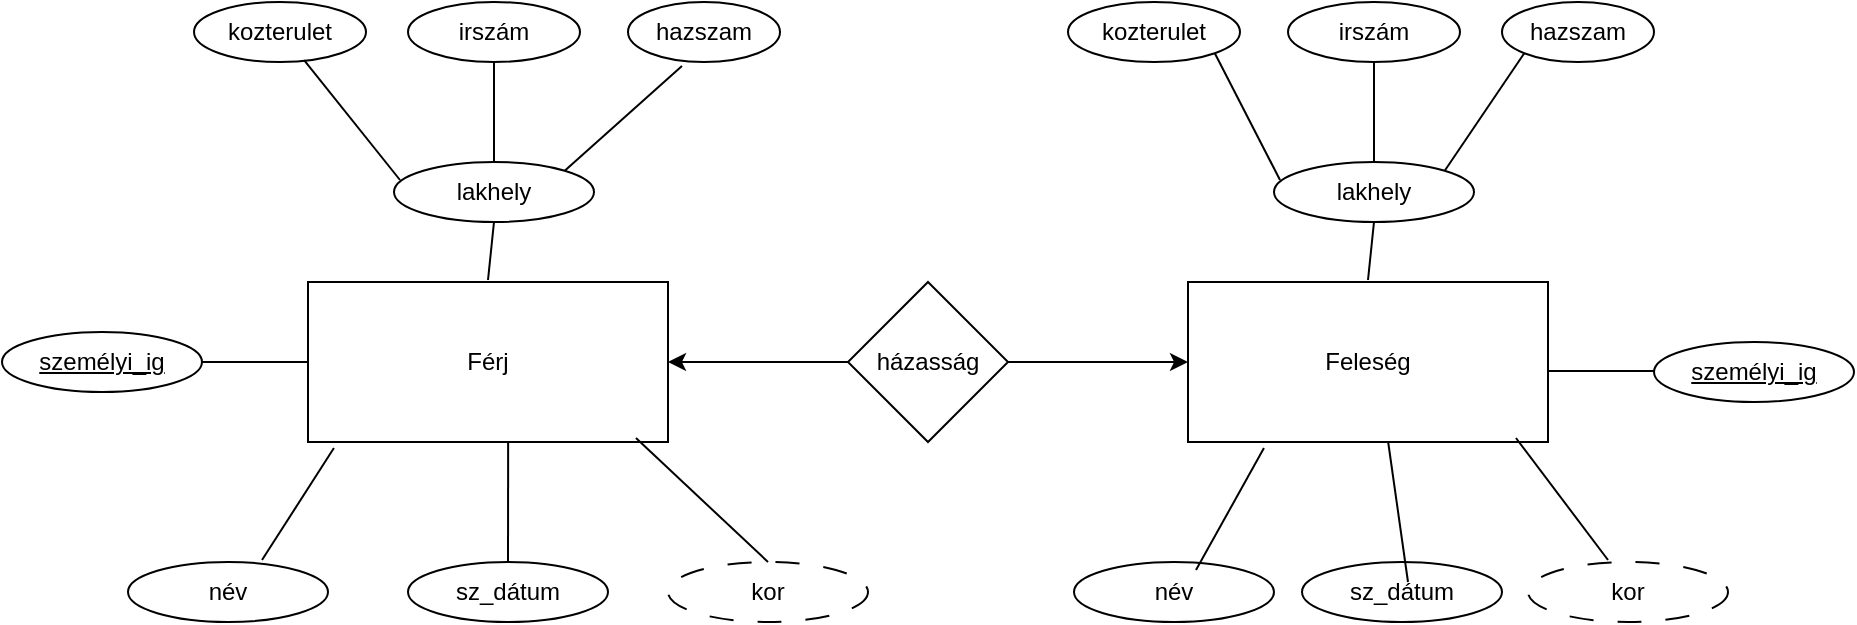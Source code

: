 <mxfile version="24.7.17">
  <diagram id="uWcY8DVV1-jxPrR0PqOW" name="1 oldal">
    <mxGraphModel dx="2501" dy="780" grid="1" gridSize="10" guides="1" tooltips="1" connect="1" arrows="1" fold="1" page="1" pageScale="1" pageWidth="827" pageHeight="1169" math="0" shadow="0">
      <root>
        <mxCell id="0" />
        <mxCell id="1" parent="0" />
        <mxCell id="vWZzBTeYcd54lfAUy1A8-1" value="Férj" style="rounded=0;whiteSpace=wrap;html=1;" vertex="1" parent="1">
          <mxGeometry x="90" y="330" width="180" height="80" as="geometry" />
        </mxCell>
        <mxCell id="vWZzBTeYcd54lfAUy1A8-2" value="házasság" style="rhombus;whiteSpace=wrap;html=1;" vertex="1" parent="1">
          <mxGeometry x="360" y="330" width="80" height="80" as="geometry" />
        </mxCell>
        <mxCell id="vWZzBTeYcd54lfAUy1A8-3" value="" style="endArrow=classic;html=1;rounded=0;entryX=0;entryY=0.5;entryDx=0;entryDy=0;" edge="1" parent="1">
          <mxGeometry width="50" height="50" relative="1" as="geometry">
            <mxPoint x="440" y="370" as="sourcePoint" />
            <mxPoint x="530" y="370" as="targetPoint" />
          </mxGeometry>
        </mxCell>
        <mxCell id="vWZzBTeYcd54lfAUy1A8-4" value="" style="endArrow=classic;html=1;rounded=0;entryX=1;entryY=0.5;entryDx=0;entryDy=0;exitX=0;exitY=0.5;exitDx=0;exitDy=0;" edge="1" parent="1" source="vWZzBTeYcd54lfAUy1A8-2" target="vWZzBTeYcd54lfAUy1A8-1">
          <mxGeometry width="50" height="50" relative="1" as="geometry">
            <mxPoint x="350" y="380" as="sourcePoint" />
            <mxPoint x="400" y="330" as="targetPoint" />
          </mxGeometry>
        </mxCell>
        <mxCell id="vWZzBTeYcd54lfAUy1A8-5" value="név" style="ellipse;whiteSpace=wrap;html=1;" vertex="1" parent="1">
          <mxGeometry y="470" width="100" height="30" as="geometry" />
        </mxCell>
        <mxCell id="vWZzBTeYcd54lfAUy1A8-6" value="sz_dátum" style="ellipse;whiteSpace=wrap;html=1;" vertex="1" parent="1">
          <mxGeometry x="140" y="470" width="100" height="30" as="geometry" />
        </mxCell>
        <mxCell id="vWZzBTeYcd54lfAUy1A8-7" value="kor" style="ellipse;whiteSpace=wrap;html=1;dashed=1;dashPattern=12 12;" vertex="1" parent="1">
          <mxGeometry x="270" y="470" width="100" height="30" as="geometry" />
        </mxCell>
        <mxCell id="vWZzBTeYcd54lfAUy1A8-8" value="&lt;u&gt;személyi_ig&lt;/u&gt;" style="ellipse;whiteSpace=wrap;html=1;" vertex="1" parent="1">
          <mxGeometry x="-63" y="355" width="100" height="30" as="geometry" />
        </mxCell>
        <mxCell id="vWZzBTeYcd54lfAUy1A8-9" value="lakhely" style="ellipse;whiteSpace=wrap;html=1;" vertex="1" parent="1">
          <mxGeometry x="133" y="270" width="100" height="30" as="geometry" />
        </mxCell>
        <mxCell id="vWZzBTeYcd54lfAUy1A8-10" value="irszám" style="ellipse;whiteSpace=wrap;html=1;" vertex="1" parent="1">
          <mxGeometry x="140" y="190" width="86" height="30" as="geometry" />
        </mxCell>
        <mxCell id="vWZzBTeYcd54lfAUy1A8-11" value="kozterulet" style="ellipse;whiteSpace=wrap;html=1;" vertex="1" parent="1">
          <mxGeometry x="33" y="190" width="86" height="30" as="geometry" />
        </mxCell>
        <mxCell id="vWZzBTeYcd54lfAUy1A8-12" value="hazszam" style="ellipse;whiteSpace=wrap;html=1;" vertex="1" parent="1">
          <mxGeometry x="250" y="190" width="76" height="30" as="geometry" />
        </mxCell>
        <mxCell id="vWZzBTeYcd54lfAUy1A8-15" value="" style="endArrow=none;html=1;rounded=0;entryX=0.556;entryY=1;entryDx=0;entryDy=0;entryPerimeter=0;exitX=0.5;exitY=0;exitDx=0;exitDy=0;" edge="1" parent="1" target="vWZzBTeYcd54lfAUy1A8-1" source="vWZzBTeYcd54lfAUy1A8-6">
          <mxGeometry width="50" height="50" relative="1" as="geometry">
            <mxPoint x="200" y="480" as="sourcePoint" />
            <mxPoint x="250" y="430" as="targetPoint" />
          </mxGeometry>
        </mxCell>
        <mxCell id="vWZzBTeYcd54lfAUy1A8-16" value="" style="endArrow=none;html=1;rounded=0;entryX=0.911;entryY=0.975;entryDx=0;entryDy=0;entryPerimeter=0;exitX=0.5;exitY=0;exitDx=0;exitDy=0;" edge="1" parent="1" target="vWZzBTeYcd54lfAUy1A8-1" source="vWZzBTeYcd54lfAUy1A8-7">
          <mxGeometry width="50" height="50" relative="1" as="geometry">
            <mxPoint x="320" y="450" as="sourcePoint" />
            <mxPoint x="370" y="400" as="targetPoint" />
          </mxGeometry>
        </mxCell>
        <mxCell id="vWZzBTeYcd54lfAUy1A8-17" value="" style="endArrow=none;html=1;rounded=0;entryX=0.5;entryY=1;entryDx=0;entryDy=0;" edge="1" parent="1" target="vWZzBTeYcd54lfAUy1A8-9">
          <mxGeometry width="50" height="50" relative="1" as="geometry">
            <mxPoint x="180" y="329" as="sourcePoint" />
            <mxPoint x="230" y="280" as="targetPoint" />
          </mxGeometry>
        </mxCell>
        <mxCell id="vWZzBTeYcd54lfAUy1A8-18" value="" style="endArrow=none;html=1;rounded=0;entryX=0.03;entryY=0.3;entryDx=0;entryDy=0;entryPerimeter=0;exitX=0.64;exitY=0.967;exitDx=0;exitDy=0;exitPerimeter=0;" edge="1" parent="1" target="vWZzBTeYcd54lfAUy1A8-9" source="vWZzBTeYcd54lfAUy1A8-11">
          <mxGeometry width="50" height="50" relative="1" as="geometry">
            <mxPoint x="100" y="250" as="sourcePoint" />
            <mxPoint x="150" y="200" as="targetPoint" />
          </mxGeometry>
        </mxCell>
        <mxCell id="vWZzBTeYcd54lfAUy1A8-19" value="" style="endArrow=none;html=1;rounded=0;exitX=0.5;exitY=0;exitDx=0;exitDy=0;entryX=0.5;entryY=1;entryDx=0;entryDy=0;" edge="1" parent="1" source="vWZzBTeYcd54lfAUy1A8-9" target="vWZzBTeYcd54lfAUy1A8-10">
          <mxGeometry width="50" height="50" relative="1" as="geometry">
            <mxPoint x="140" y="270" as="sourcePoint" />
            <mxPoint x="190" y="220" as="targetPoint" />
          </mxGeometry>
        </mxCell>
        <mxCell id="vWZzBTeYcd54lfAUy1A8-20" value="" style="endArrow=none;html=1;rounded=0;exitX=1;exitY=0;exitDx=0;exitDy=0;entryX=0.355;entryY=1.067;entryDx=0;entryDy=0;entryPerimeter=0;" edge="1" parent="1" source="vWZzBTeYcd54lfAUy1A8-9" target="vWZzBTeYcd54lfAUy1A8-12">
          <mxGeometry width="50" height="50" relative="1" as="geometry">
            <mxPoint x="230" y="290" as="sourcePoint" />
            <mxPoint x="280" y="240" as="targetPoint" />
          </mxGeometry>
        </mxCell>
        <mxCell id="vWZzBTeYcd54lfAUy1A8-21" value="Feleség" style="rounded=0;whiteSpace=wrap;html=1;" vertex="1" parent="1">
          <mxGeometry x="530" y="330" width="180" height="80" as="geometry" />
        </mxCell>
        <mxCell id="vWZzBTeYcd54lfAUy1A8-22" value="név" style="ellipse;whiteSpace=wrap;html=1;" vertex="1" parent="1">
          <mxGeometry x="473" y="470" width="100" height="30" as="geometry" />
        </mxCell>
        <mxCell id="vWZzBTeYcd54lfAUy1A8-23" value="sz_dátum" style="ellipse;whiteSpace=wrap;html=1;" vertex="1" parent="1">
          <mxGeometry x="587" y="470" width="100" height="30" as="geometry" />
        </mxCell>
        <mxCell id="vWZzBTeYcd54lfAUy1A8-24" value="kor" style="ellipse;whiteSpace=wrap;html=1;dashed=1;dashPattern=12 12;" vertex="1" parent="1">
          <mxGeometry x="700" y="470" width="100" height="30" as="geometry" />
        </mxCell>
        <mxCell id="vWZzBTeYcd54lfAUy1A8-25" value="&lt;u&gt;személyi_ig&lt;/u&gt;" style="ellipse;whiteSpace=wrap;html=1;" vertex="1" parent="1">
          <mxGeometry x="763" y="360" width="100" height="30" as="geometry" />
        </mxCell>
        <mxCell id="vWZzBTeYcd54lfAUy1A8-26" value="lakhely" style="ellipse;whiteSpace=wrap;html=1;" vertex="1" parent="1">
          <mxGeometry x="573" y="270" width="100" height="30" as="geometry" />
        </mxCell>
        <mxCell id="vWZzBTeYcd54lfAUy1A8-27" value="irszám" style="ellipse;whiteSpace=wrap;html=1;" vertex="1" parent="1">
          <mxGeometry x="580" y="190" width="86" height="30" as="geometry" />
        </mxCell>
        <mxCell id="vWZzBTeYcd54lfAUy1A8-28" value="kozterulet" style="ellipse;whiteSpace=wrap;html=1;" vertex="1" parent="1">
          <mxGeometry x="470" y="190" width="86" height="30" as="geometry" />
        </mxCell>
        <mxCell id="vWZzBTeYcd54lfAUy1A8-29" value="hazszam" style="ellipse;whiteSpace=wrap;html=1;" vertex="1" parent="1">
          <mxGeometry x="687" y="190" width="76" height="30" as="geometry" />
        </mxCell>
        <mxCell id="vWZzBTeYcd54lfAUy1A8-31" value="" style="endArrow=none;html=1;rounded=0;entryX=0.211;entryY=1.038;entryDx=0;entryDy=0;entryPerimeter=0;exitX=0.61;exitY=0.133;exitDx=0;exitDy=0;exitPerimeter=0;" edge="1" parent="1" source="vWZzBTeYcd54lfAUy1A8-22" target="vWZzBTeYcd54lfAUy1A8-21">
          <mxGeometry width="50" height="50" relative="1" as="geometry">
            <mxPoint x="540" y="460" as="sourcePoint" />
            <mxPoint x="590" y="410" as="targetPoint" />
          </mxGeometry>
        </mxCell>
        <mxCell id="vWZzBTeYcd54lfAUy1A8-32" value="" style="endArrow=none;html=1;rounded=0;entryX=0.556;entryY=1;entryDx=0;entryDy=0;entryPerimeter=0;" edge="1" parent="1" target="vWZzBTeYcd54lfAUy1A8-21">
          <mxGeometry width="50" height="50" relative="1" as="geometry">
            <mxPoint x="640" y="480" as="sourcePoint" />
            <mxPoint x="690" y="430" as="targetPoint" />
          </mxGeometry>
        </mxCell>
        <mxCell id="vWZzBTeYcd54lfAUy1A8-33" value="" style="endArrow=none;html=1;rounded=0;entryX=0.911;entryY=0.975;entryDx=0;entryDy=0;entryPerimeter=0;exitX=0.4;exitY=-0.033;exitDx=0;exitDy=0;exitPerimeter=0;" edge="1" parent="1" target="vWZzBTeYcd54lfAUy1A8-21" source="vWZzBTeYcd54lfAUy1A8-24">
          <mxGeometry width="50" height="50" relative="1" as="geometry">
            <mxPoint x="760" y="460" as="sourcePoint" />
            <mxPoint x="810" y="410" as="targetPoint" />
          </mxGeometry>
        </mxCell>
        <mxCell id="vWZzBTeYcd54lfAUy1A8-34" value="" style="endArrow=none;html=1;rounded=0;entryX=0.5;entryY=1;entryDx=0;entryDy=0;" edge="1" parent="1" target="vWZzBTeYcd54lfAUy1A8-26">
          <mxGeometry width="50" height="50" relative="1" as="geometry">
            <mxPoint x="620" y="329" as="sourcePoint" />
            <mxPoint x="670" y="280" as="targetPoint" />
          </mxGeometry>
        </mxCell>
        <mxCell id="vWZzBTeYcd54lfAUy1A8-35" value="" style="endArrow=none;html=1;rounded=0;entryX=0.03;entryY=0.3;entryDx=0;entryDy=0;entryPerimeter=0;exitX=1;exitY=1;exitDx=0;exitDy=0;" edge="1" parent="1" source="vWZzBTeYcd54lfAUy1A8-28" target="vWZzBTeYcd54lfAUy1A8-26">
          <mxGeometry width="50" height="50" relative="1" as="geometry">
            <mxPoint x="540" y="250" as="sourcePoint" />
            <mxPoint x="590" y="200" as="targetPoint" />
          </mxGeometry>
        </mxCell>
        <mxCell id="vWZzBTeYcd54lfAUy1A8-36" value="" style="endArrow=none;html=1;rounded=0;exitX=0.5;exitY=0;exitDx=0;exitDy=0;entryX=0.5;entryY=1;entryDx=0;entryDy=0;" edge="1" parent="1" source="vWZzBTeYcd54lfAUy1A8-26" target="vWZzBTeYcd54lfAUy1A8-27">
          <mxGeometry width="50" height="50" relative="1" as="geometry">
            <mxPoint x="580" y="270" as="sourcePoint" />
            <mxPoint x="630" y="220" as="targetPoint" />
          </mxGeometry>
        </mxCell>
        <mxCell id="vWZzBTeYcd54lfAUy1A8-37" value="" style="endArrow=none;html=1;rounded=0;exitX=1;exitY=0;exitDx=0;exitDy=0;entryX=0;entryY=1;entryDx=0;entryDy=0;" edge="1" parent="1" source="vWZzBTeYcd54lfAUy1A8-26" target="vWZzBTeYcd54lfAUy1A8-29">
          <mxGeometry width="50" height="50" relative="1" as="geometry">
            <mxPoint x="670" y="290" as="sourcePoint" />
            <mxPoint x="720" y="240" as="targetPoint" />
          </mxGeometry>
        </mxCell>
        <mxCell id="vWZzBTeYcd54lfAUy1A8-39" value="" style="endArrow=none;html=1;rounded=0;entryX=0;entryY=0.5;entryDx=0;entryDy=0;" edge="1" parent="1" target="vWZzBTeYcd54lfAUy1A8-1">
          <mxGeometry width="50" height="50" relative="1" as="geometry">
            <mxPoint x="37" y="370" as="sourcePoint" />
            <mxPoint x="87" y="320" as="targetPoint" />
          </mxGeometry>
        </mxCell>
        <mxCell id="vWZzBTeYcd54lfAUy1A8-40" value="" style="endArrow=none;html=1;rounded=0;entryX=0;entryY=0.5;entryDx=0;entryDy=0;" edge="1" parent="1">
          <mxGeometry width="50" height="50" relative="1" as="geometry">
            <mxPoint x="710" y="374.5" as="sourcePoint" />
            <mxPoint x="763" y="374.5" as="targetPoint" />
          </mxGeometry>
        </mxCell>
        <mxCell id="vWZzBTeYcd54lfAUy1A8-41" value="" style="endArrow=none;html=1;rounded=0;entryX=0.072;entryY=1.038;entryDx=0;entryDy=0;entryPerimeter=0;exitX=0.67;exitY=-0.033;exitDx=0;exitDy=0;exitPerimeter=0;" edge="1" parent="1" source="vWZzBTeYcd54lfAUy1A8-5" target="vWZzBTeYcd54lfAUy1A8-1">
          <mxGeometry width="50" height="50" relative="1" as="geometry">
            <mxPoint x="80" y="450" as="sourcePoint" />
            <mxPoint x="130" y="400" as="targetPoint" />
          </mxGeometry>
        </mxCell>
      </root>
    </mxGraphModel>
  </diagram>
</mxfile>
